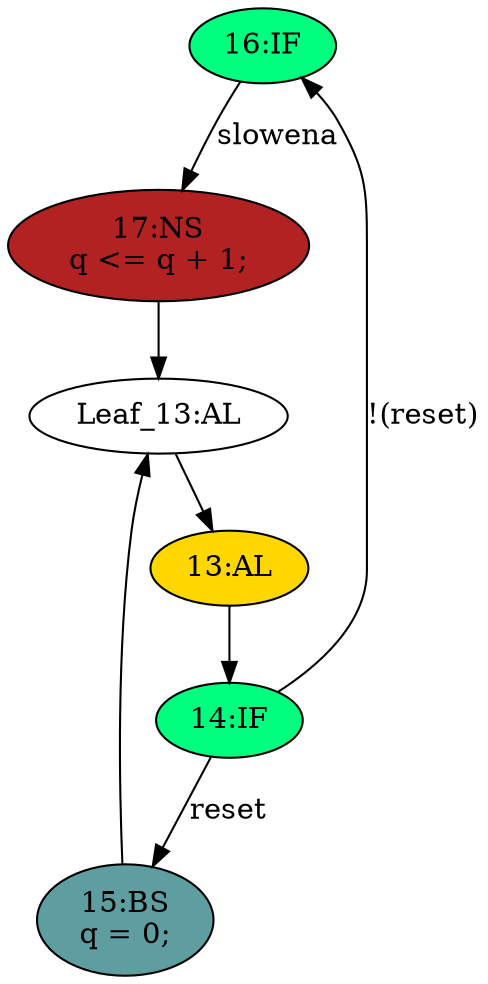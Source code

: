 strict digraph "compose( ,  )" {
	node [label="\N"];
	"16:IF"	[ast="<pyverilog.vparser.ast.IfStatement object at 0x7f36ab8a3110>",
		fillcolor=springgreen,
		label="16:IF",
		statements="[]",
		style=filled,
		typ=IfStatement];
	"17:NS"	[ast="<pyverilog.vparser.ast.NonblockingSubstitution object at 0x7f36ab8a3210>",
		fillcolor=firebrick,
		label="17:NS
q <= q + 1;",
		statements="[<pyverilog.vparser.ast.NonblockingSubstitution object at 0x7f36ab8a3210>]",
		style=filled,
		typ=NonblockingSubstitution];
	"16:IF" -> "17:NS"	[cond="['slowena']",
		label=slowena,
		lineno=16];
	"13:AL"	[ast="<pyverilog.vparser.ast.Always object at 0x7f36ab935390>",
		clk_sens=True,
		fillcolor=gold,
		label="13:AL",
		sens="['clk']",
		statements="[]",
		style=filled,
		typ=Always,
		use_var="['reset', 'q', 'slowena']"];
	"14:IF"	[ast="<pyverilog.vparser.ast.IfStatement object at 0x7f36ab8b7090>",
		fillcolor=springgreen,
		label="14:IF",
		statements="[]",
		style=filled,
		typ=IfStatement];
	"13:AL" -> "14:IF"	[cond="[]",
		lineno=None];
	"Leaf_13:AL"	[def_var="['q']",
		label="Leaf_13:AL"];
	"17:NS" -> "Leaf_13:AL"	[cond="[]",
		lineno=None];
	"14:IF" -> "16:IF"	[cond="['reset']",
		label="!(reset)",
		lineno=14];
	"15:BS"	[ast="<pyverilog.vparser.ast.BlockingSubstitution object at 0x7f36ab8b7390>",
		fillcolor=cadetblue,
		label="15:BS
q = 0;",
		statements="[<pyverilog.vparser.ast.BlockingSubstitution object at 0x7f36ab8b7390>]",
		style=filled,
		typ=BlockingSubstitution];
	"14:IF" -> "15:BS"	[cond="['reset']",
		label=reset,
		lineno=14];
	"Leaf_13:AL" -> "13:AL";
	"15:BS" -> "Leaf_13:AL"	[cond="[]",
		lineno=None];
}
